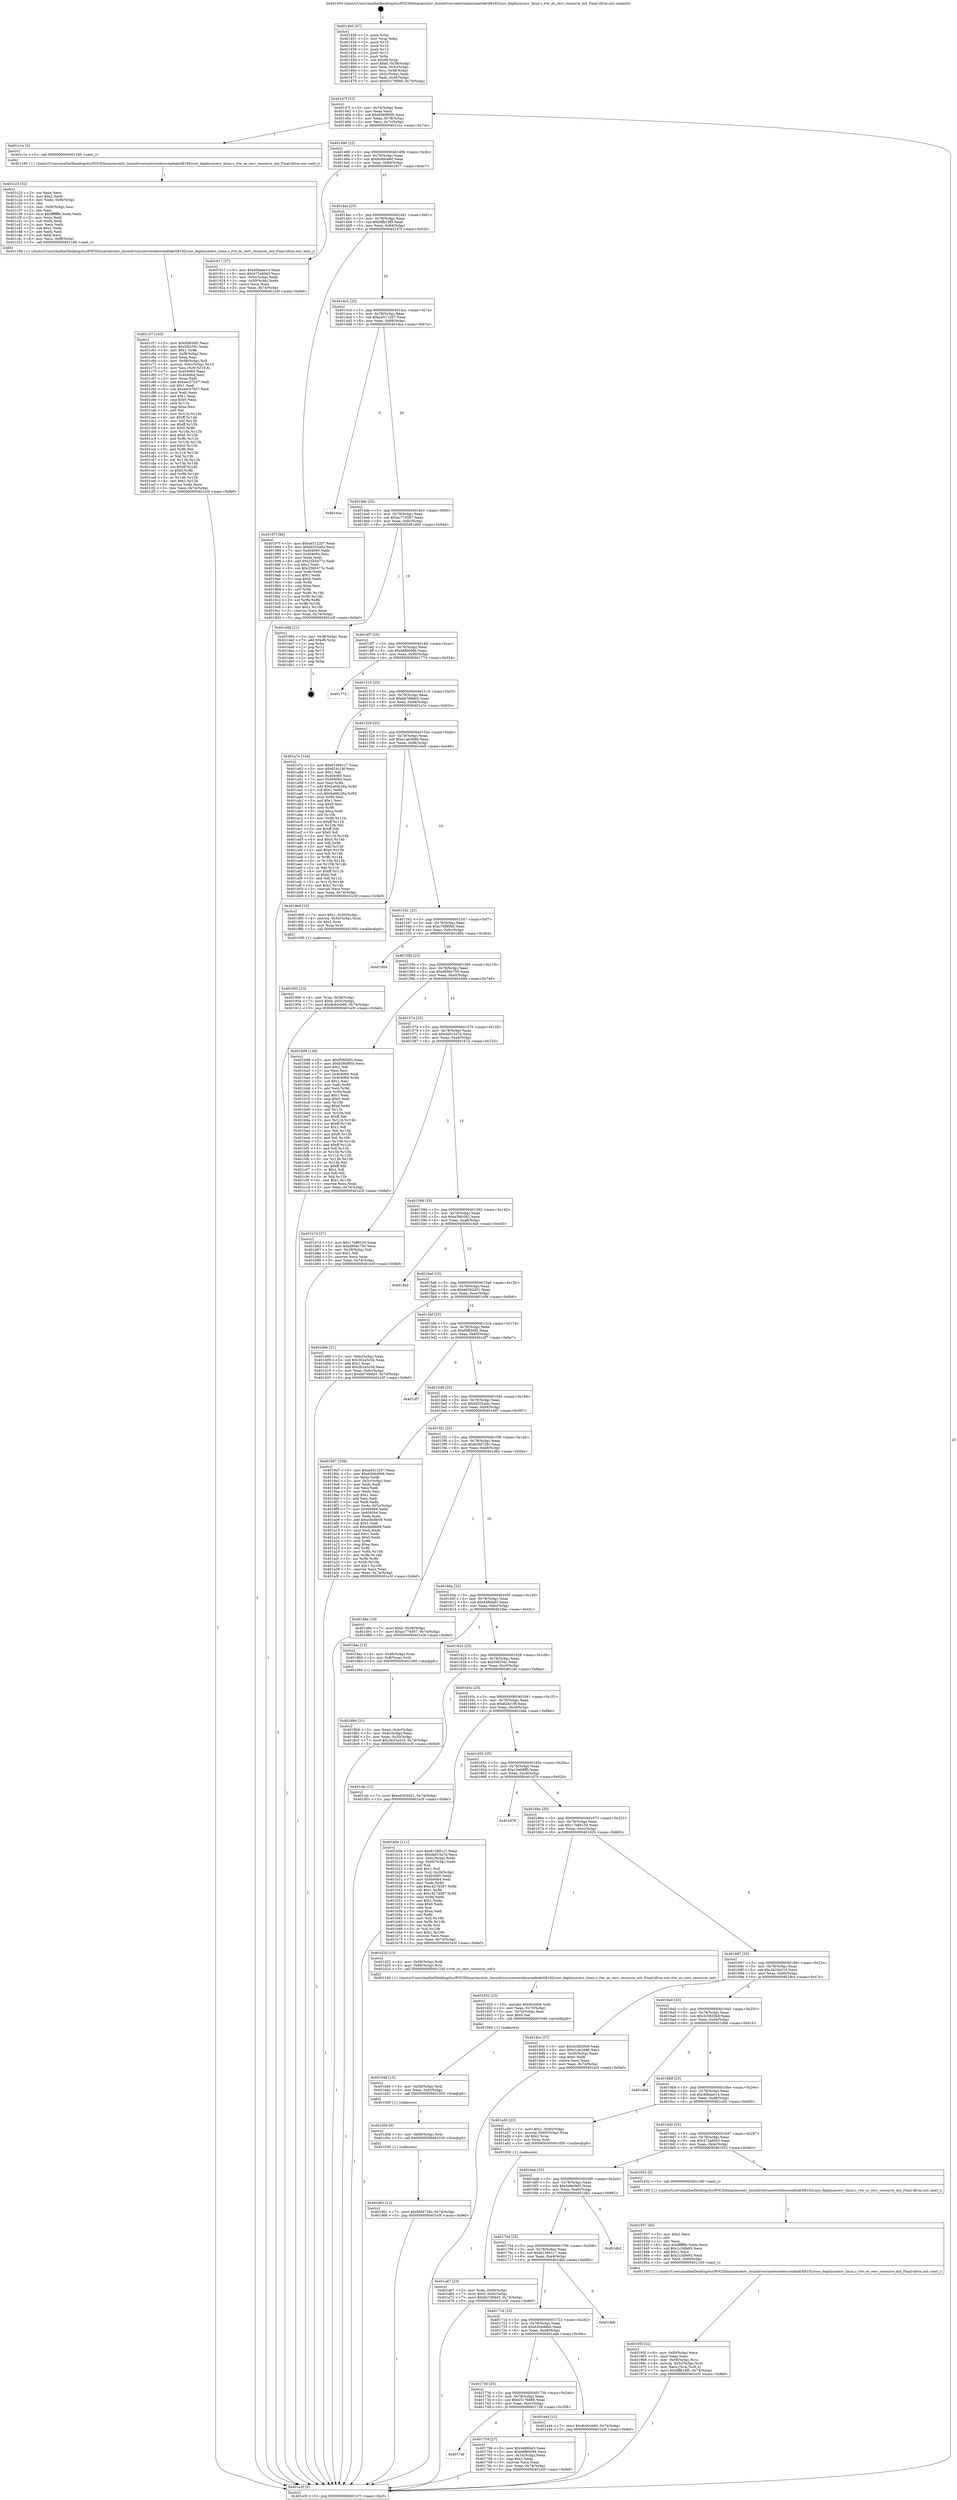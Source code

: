 digraph "0x401450" {
  label = "0x401450 (/mnt/c/Users/mathe/Desktop/tcc/POCII/binaries/extr_linuxdriversnetwirelessrealtekrtl8192cuos_deplinuxrecv_linux.c_rtw_os_recv_resource_init_Final-ollvm.out::main(0))"
  labelloc = "t"
  node[shape=record]

  Entry [label="",width=0.3,height=0.3,shape=circle,fillcolor=black,style=filled]
  "0x40147f" [label="{
     0x40147f [23]\l
     | [instrs]\l
     &nbsp;&nbsp;0x40147f \<+3\>: mov -0x74(%rbp),%eax\l
     &nbsp;&nbsp;0x401482 \<+2\>: mov %eax,%ecx\l
     &nbsp;&nbsp;0x401484 \<+6\>: sub $0x8380f850,%ecx\l
     &nbsp;&nbsp;0x40148a \<+3\>: mov %eax,-0x78(%rbp)\l
     &nbsp;&nbsp;0x40148d \<+3\>: mov %ecx,-0x7c(%rbp)\l
     &nbsp;&nbsp;0x401490 \<+6\>: je 0000000000401c1e \<main+0x7ce\>\l
  }"]
  "0x401c1e" [label="{
     0x401c1e [5]\l
     | [instrs]\l
     &nbsp;&nbsp;0x401c1e \<+5\>: call 0000000000401160 \<next_i\>\l
     | [calls]\l
     &nbsp;&nbsp;0x401160 \{1\} (/mnt/c/Users/mathe/Desktop/tcc/POCII/binaries/extr_linuxdriversnetwirelessrealtekrtl8192cuos_deplinuxrecv_linux.c_rtw_os_recv_resource_init_Final-ollvm.out::next_i)\l
  }"]
  "0x401496" [label="{
     0x401496 [22]\l
     | [instrs]\l
     &nbsp;&nbsp;0x401496 \<+5\>: jmp 000000000040149b \<main+0x4b\>\l
     &nbsp;&nbsp;0x40149b \<+3\>: mov -0x78(%rbp),%eax\l
     &nbsp;&nbsp;0x40149e \<+5\>: sub $0x8c60cb60,%eax\l
     &nbsp;&nbsp;0x4014a3 \<+3\>: mov %eax,-0x80(%rbp)\l
     &nbsp;&nbsp;0x4014a6 \<+6\>: je 0000000000401917 \<main+0x4c7\>\l
  }"]
  Exit [label="",width=0.3,height=0.3,shape=circle,fillcolor=black,style=filled,peripheries=2]
  "0x401917" [label="{
     0x401917 [27]\l
     | [instrs]\l
     &nbsp;&nbsp;0x401917 \<+5\>: mov $0x40baee14,%eax\l
     &nbsp;&nbsp;0x40191c \<+5\>: mov $0x472a6043,%ecx\l
     &nbsp;&nbsp;0x401921 \<+3\>: mov -0x5c(%rbp),%edx\l
     &nbsp;&nbsp;0x401924 \<+3\>: cmp -0x50(%rbp),%edx\l
     &nbsp;&nbsp;0x401927 \<+3\>: cmovl %ecx,%eax\l
     &nbsp;&nbsp;0x40192a \<+3\>: mov %eax,-0x74(%rbp)\l
     &nbsp;&nbsp;0x40192d \<+5\>: jmp 0000000000401e3f \<main+0x9ef\>\l
  }"]
  "0x4014ac" [label="{
     0x4014ac [25]\l
     | [instrs]\l
     &nbsp;&nbsp;0x4014ac \<+5\>: jmp 00000000004014b1 \<main+0x61\>\l
     &nbsp;&nbsp;0x4014b1 \<+3\>: mov -0x78(%rbp),%eax\l
     &nbsp;&nbsp;0x4014b4 \<+5\>: sub $0x9ffb19f5,%eax\l
     &nbsp;&nbsp;0x4014b9 \<+6\>: mov %eax,-0x84(%rbp)\l
     &nbsp;&nbsp;0x4014bf \<+6\>: je 000000000040197f \<main+0x52f\>\l
  }"]
  "0x401d61" [label="{
     0x401d61 [12]\l
     | [instrs]\l
     &nbsp;&nbsp;0x401d61 \<+7\>: movl $0xfd94728c,-0x74(%rbp)\l
     &nbsp;&nbsp;0x401d68 \<+5\>: jmp 0000000000401e3f \<main+0x9ef\>\l
  }"]
  "0x40197f" [label="{
     0x40197f [88]\l
     | [instrs]\l
     &nbsp;&nbsp;0x40197f \<+5\>: mov $0xa4512207,%eax\l
     &nbsp;&nbsp;0x401984 \<+5\>: mov $0xfd332ada,%ecx\l
     &nbsp;&nbsp;0x401989 \<+7\>: mov 0x404060,%edx\l
     &nbsp;&nbsp;0x401990 \<+7\>: mov 0x404064,%esi\l
     &nbsp;&nbsp;0x401997 \<+2\>: mov %edx,%edi\l
     &nbsp;&nbsp;0x401999 \<+6\>: add $0x25b5477e,%edi\l
     &nbsp;&nbsp;0x40199f \<+3\>: sub $0x1,%edi\l
     &nbsp;&nbsp;0x4019a2 \<+6\>: sub $0x25b5477e,%edi\l
     &nbsp;&nbsp;0x4019a8 \<+3\>: imul %edi,%edx\l
     &nbsp;&nbsp;0x4019ab \<+3\>: and $0x1,%edx\l
     &nbsp;&nbsp;0x4019ae \<+3\>: cmp $0x0,%edx\l
     &nbsp;&nbsp;0x4019b1 \<+4\>: sete %r8b\l
     &nbsp;&nbsp;0x4019b5 \<+3\>: cmp $0xa,%esi\l
     &nbsp;&nbsp;0x4019b8 \<+4\>: setl %r9b\l
     &nbsp;&nbsp;0x4019bc \<+3\>: mov %r8b,%r10b\l
     &nbsp;&nbsp;0x4019bf \<+3\>: and %r9b,%r10b\l
     &nbsp;&nbsp;0x4019c2 \<+3\>: xor %r9b,%r8b\l
     &nbsp;&nbsp;0x4019c5 \<+3\>: or %r8b,%r10b\l
     &nbsp;&nbsp;0x4019c8 \<+4\>: test $0x1,%r10b\l
     &nbsp;&nbsp;0x4019cc \<+3\>: cmovne %ecx,%eax\l
     &nbsp;&nbsp;0x4019cf \<+3\>: mov %eax,-0x74(%rbp)\l
     &nbsp;&nbsp;0x4019d2 \<+5\>: jmp 0000000000401e3f \<main+0x9ef\>\l
  }"]
  "0x4014c5" [label="{
     0x4014c5 [25]\l
     | [instrs]\l
     &nbsp;&nbsp;0x4014c5 \<+5\>: jmp 00000000004014ca \<main+0x7a\>\l
     &nbsp;&nbsp;0x4014ca \<+3\>: mov -0x78(%rbp),%eax\l
     &nbsp;&nbsp;0x4014cd \<+5\>: sub $0xa4512207,%eax\l
     &nbsp;&nbsp;0x4014d2 \<+6\>: mov %eax,-0x88(%rbp)\l
     &nbsp;&nbsp;0x4014d8 \<+6\>: je 0000000000401dca \<main+0x97a\>\l
  }"]
  "0x401d58" [label="{
     0x401d58 [9]\l
     | [instrs]\l
     &nbsp;&nbsp;0x401d58 \<+4\>: mov -0x68(%rbp),%rdi\l
     &nbsp;&nbsp;0x401d5c \<+5\>: call 0000000000401030 \<free@plt\>\l
     | [calls]\l
     &nbsp;&nbsp;0x401030 \{1\} (unknown)\l
  }"]
  "0x401dca" [label="{
     0x401dca\l
  }", style=dashed]
  "0x4014de" [label="{
     0x4014de [25]\l
     | [instrs]\l
     &nbsp;&nbsp;0x4014de \<+5\>: jmp 00000000004014e3 \<main+0x93\>\l
     &nbsp;&nbsp;0x4014e3 \<+3\>: mov -0x78(%rbp),%eax\l
     &nbsp;&nbsp;0x4014e6 \<+5\>: sub $0xac774567,%eax\l
     &nbsp;&nbsp;0x4014eb \<+6\>: mov %eax,-0x8c(%rbp)\l
     &nbsp;&nbsp;0x4014f1 \<+6\>: je 0000000000401d9d \<main+0x94d\>\l
  }"]
  "0x401d49" [label="{
     0x401d49 [15]\l
     | [instrs]\l
     &nbsp;&nbsp;0x401d49 \<+4\>: mov -0x58(%rbp),%rdi\l
     &nbsp;&nbsp;0x401d4d \<+6\>: mov %eax,-0xfc(%rbp)\l
     &nbsp;&nbsp;0x401d53 \<+5\>: call 0000000000401030 \<free@plt\>\l
     | [calls]\l
     &nbsp;&nbsp;0x401030 \{1\} (unknown)\l
  }"]
  "0x401d9d" [label="{
     0x401d9d [21]\l
     | [instrs]\l
     &nbsp;&nbsp;0x401d9d \<+3\>: mov -0x38(%rbp),%eax\l
     &nbsp;&nbsp;0x401da0 \<+7\>: add $0xd8,%rsp\l
     &nbsp;&nbsp;0x401da7 \<+1\>: pop %rbx\l
     &nbsp;&nbsp;0x401da8 \<+2\>: pop %r12\l
     &nbsp;&nbsp;0x401daa \<+2\>: pop %r13\l
     &nbsp;&nbsp;0x401dac \<+2\>: pop %r14\l
     &nbsp;&nbsp;0x401dae \<+2\>: pop %r15\l
     &nbsp;&nbsp;0x401db0 \<+1\>: pop %rbp\l
     &nbsp;&nbsp;0x401db1 \<+1\>: ret\l
  }"]
  "0x4014f7" [label="{
     0x4014f7 [25]\l
     | [instrs]\l
     &nbsp;&nbsp;0x4014f7 \<+5\>: jmp 00000000004014fc \<main+0xac\>\l
     &nbsp;&nbsp;0x4014fc \<+3\>: mov -0x78(%rbp),%eax\l
     &nbsp;&nbsp;0x4014ff \<+5\>: sub $0xb6f60094,%eax\l
     &nbsp;&nbsp;0x401504 \<+6\>: mov %eax,-0x90(%rbp)\l
     &nbsp;&nbsp;0x40150a \<+6\>: je 0000000000401774 \<main+0x324\>\l
  }"]
  "0x401d32" [label="{
     0x401d32 [23]\l
     | [instrs]\l
     &nbsp;&nbsp;0x401d32 \<+10\>: movabs $0x4020b6,%rdi\l
     &nbsp;&nbsp;0x401d3c \<+3\>: mov %eax,-0x70(%rbp)\l
     &nbsp;&nbsp;0x401d3f \<+3\>: mov -0x70(%rbp),%esi\l
     &nbsp;&nbsp;0x401d42 \<+2\>: mov $0x0,%al\l
     &nbsp;&nbsp;0x401d44 \<+5\>: call 0000000000401040 \<printf@plt\>\l
     | [calls]\l
     &nbsp;&nbsp;0x401040 \{1\} (unknown)\l
  }"]
  "0x401774" [label="{
     0x401774\l
  }", style=dashed]
  "0x401510" [label="{
     0x401510 [25]\l
     | [instrs]\l
     &nbsp;&nbsp;0x401510 \<+5\>: jmp 0000000000401515 \<main+0xc5\>\l
     &nbsp;&nbsp;0x401515 \<+3\>: mov -0x78(%rbp),%eax\l
     &nbsp;&nbsp;0x401518 \<+5\>: sub $0xbb7d9dd3,%eax\l
     &nbsp;&nbsp;0x40151d \<+6\>: mov %eax,-0x94(%rbp)\l
     &nbsp;&nbsp;0x401523 \<+6\>: je 0000000000401a7e \<main+0x62e\>\l
  }"]
  "0x401c57" [label="{
     0x401c57 [163]\l
     | [instrs]\l
     &nbsp;&nbsp;0x401c57 \<+5\>: mov $0xf5f650f3,%ecx\l
     &nbsp;&nbsp;0x401c5c \<+5\>: mov $0x5fd250c,%edx\l
     &nbsp;&nbsp;0x401c61 \<+3\>: mov $0x1,%r8b\l
     &nbsp;&nbsp;0x401c64 \<+6\>: mov -0xf8(%rbp),%esi\l
     &nbsp;&nbsp;0x401c6a \<+3\>: imul %eax,%esi\l
     &nbsp;&nbsp;0x401c6d \<+4\>: mov -0x68(%rbp),%r9\l
     &nbsp;&nbsp;0x401c71 \<+4\>: movslq -0x6c(%rbp),%r10\l
     &nbsp;&nbsp;0x401c75 \<+4\>: mov %esi,(%r9,%r10,4)\l
     &nbsp;&nbsp;0x401c79 \<+7\>: mov 0x404060,%eax\l
     &nbsp;&nbsp;0x401c80 \<+7\>: mov 0x404064,%esi\l
     &nbsp;&nbsp;0x401c87 \<+2\>: mov %eax,%edi\l
     &nbsp;&nbsp;0x401c89 \<+6\>: add $0xeec57b57,%edi\l
     &nbsp;&nbsp;0x401c8f \<+3\>: sub $0x1,%edi\l
     &nbsp;&nbsp;0x401c92 \<+6\>: sub $0xeec57b57,%edi\l
     &nbsp;&nbsp;0x401c98 \<+3\>: imul %edi,%eax\l
     &nbsp;&nbsp;0x401c9b \<+3\>: and $0x1,%eax\l
     &nbsp;&nbsp;0x401c9e \<+3\>: cmp $0x0,%eax\l
     &nbsp;&nbsp;0x401ca1 \<+4\>: sete %r11b\l
     &nbsp;&nbsp;0x401ca5 \<+3\>: cmp $0xa,%esi\l
     &nbsp;&nbsp;0x401ca8 \<+3\>: setl %bl\l
     &nbsp;&nbsp;0x401cab \<+3\>: mov %r11b,%r14b\l
     &nbsp;&nbsp;0x401cae \<+4\>: xor $0xff,%r14b\l
     &nbsp;&nbsp;0x401cb2 \<+3\>: mov %bl,%r15b\l
     &nbsp;&nbsp;0x401cb5 \<+4\>: xor $0xff,%r15b\l
     &nbsp;&nbsp;0x401cb9 \<+4\>: xor $0x0,%r8b\l
     &nbsp;&nbsp;0x401cbd \<+3\>: mov %r14b,%r12b\l
     &nbsp;&nbsp;0x401cc0 \<+4\>: and $0x0,%r12b\l
     &nbsp;&nbsp;0x401cc4 \<+3\>: and %r8b,%r11b\l
     &nbsp;&nbsp;0x401cc7 \<+3\>: mov %r15b,%r13b\l
     &nbsp;&nbsp;0x401cca \<+4\>: and $0x0,%r13b\l
     &nbsp;&nbsp;0x401cce \<+3\>: and %r8b,%bl\l
     &nbsp;&nbsp;0x401cd1 \<+3\>: or %r11b,%r12b\l
     &nbsp;&nbsp;0x401cd4 \<+3\>: or %bl,%r13b\l
     &nbsp;&nbsp;0x401cd7 \<+3\>: xor %r13b,%r12b\l
     &nbsp;&nbsp;0x401cda \<+3\>: or %r15b,%r14b\l
     &nbsp;&nbsp;0x401cdd \<+4\>: xor $0xff,%r14b\l
     &nbsp;&nbsp;0x401ce1 \<+4\>: or $0x0,%r8b\l
     &nbsp;&nbsp;0x401ce5 \<+3\>: and %r8b,%r14b\l
     &nbsp;&nbsp;0x401ce8 \<+3\>: or %r14b,%r12b\l
     &nbsp;&nbsp;0x401ceb \<+4\>: test $0x1,%r12b\l
     &nbsp;&nbsp;0x401cef \<+3\>: cmovne %edx,%ecx\l
     &nbsp;&nbsp;0x401cf2 \<+3\>: mov %ecx,-0x74(%rbp)\l
     &nbsp;&nbsp;0x401cf5 \<+5\>: jmp 0000000000401e3f \<main+0x9ef\>\l
  }"]
  "0x401a7e" [label="{
     0x401a7e [144]\l
     | [instrs]\l
     &nbsp;&nbsp;0x401a7e \<+5\>: mov $0x613881c7,%eax\l
     &nbsp;&nbsp;0x401a83 \<+5\>: mov $0x824c19f,%ecx\l
     &nbsp;&nbsp;0x401a88 \<+2\>: mov $0x1,%dl\l
     &nbsp;&nbsp;0x401a8a \<+7\>: mov 0x404060,%esi\l
     &nbsp;&nbsp;0x401a91 \<+7\>: mov 0x404064,%edi\l
     &nbsp;&nbsp;0x401a98 \<+3\>: mov %esi,%r8d\l
     &nbsp;&nbsp;0x401a9b \<+7\>: add $0x5a68c26a,%r8d\l
     &nbsp;&nbsp;0x401aa2 \<+4\>: sub $0x1,%r8d\l
     &nbsp;&nbsp;0x401aa6 \<+7\>: sub $0x5a68c26a,%r8d\l
     &nbsp;&nbsp;0x401aad \<+4\>: imul %r8d,%esi\l
     &nbsp;&nbsp;0x401ab1 \<+3\>: and $0x1,%esi\l
     &nbsp;&nbsp;0x401ab4 \<+3\>: cmp $0x0,%esi\l
     &nbsp;&nbsp;0x401ab7 \<+4\>: sete %r9b\l
     &nbsp;&nbsp;0x401abb \<+3\>: cmp $0xa,%edi\l
     &nbsp;&nbsp;0x401abe \<+4\>: setl %r10b\l
     &nbsp;&nbsp;0x401ac2 \<+3\>: mov %r9b,%r11b\l
     &nbsp;&nbsp;0x401ac5 \<+4\>: xor $0xff,%r11b\l
     &nbsp;&nbsp;0x401ac9 \<+3\>: mov %r10b,%bl\l
     &nbsp;&nbsp;0x401acc \<+3\>: xor $0xff,%bl\l
     &nbsp;&nbsp;0x401acf \<+3\>: xor $0x0,%dl\l
     &nbsp;&nbsp;0x401ad2 \<+3\>: mov %r11b,%r14b\l
     &nbsp;&nbsp;0x401ad5 \<+4\>: and $0x0,%r14b\l
     &nbsp;&nbsp;0x401ad9 \<+3\>: and %dl,%r9b\l
     &nbsp;&nbsp;0x401adc \<+3\>: mov %bl,%r15b\l
     &nbsp;&nbsp;0x401adf \<+4\>: and $0x0,%r15b\l
     &nbsp;&nbsp;0x401ae3 \<+3\>: and %dl,%r10b\l
     &nbsp;&nbsp;0x401ae6 \<+3\>: or %r9b,%r14b\l
     &nbsp;&nbsp;0x401ae9 \<+3\>: or %r10b,%r15b\l
     &nbsp;&nbsp;0x401aec \<+3\>: xor %r15b,%r14b\l
     &nbsp;&nbsp;0x401aef \<+3\>: or %bl,%r11b\l
     &nbsp;&nbsp;0x401af2 \<+4\>: xor $0xff,%r11b\l
     &nbsp;&nbsp;0x401af6 \<+3\>: or $0x0,%dl\l
     &nbsp;&nbsp;0x401af9 \<+3\>: and %dl,%r11b\l
     &nbsp;&nbsp;0x401afc \<+3\>: or %r11b,%r14b\l
     &nbsp;&nbsp;0x401aff \<+4\>: test $0x1,%r14b\l
     &nbsp;&nbsp;0x401b03 \<+3\>: cmovne %ecx,%eax\l
     &nbsp;&nbsp;0x401b06 \<+3\>: mov %eax,-0x74(%rbp)\l
     &nbsp;&nbsp;0x401b09 \<+5\>: jmp 0000000000401e3f \<main+0x9ef\>\l
  }"]
  "0x401529" [label="{
     0x401529 [25]\l
     | [instrs]\l
     &nbsp;&nbsp;0x401529 \<+5\>: jmp 000000000040152e \<main+0xde\>\l
     &nbsp;&nbsp;0x40152e \<+3\>: mov -0x78(%rbp),%eax\l
     &nbsp;&nbsp;0x401531 \<+5\>: sub $0xc1ab2686,%eax\l
     &nbsp;&nbsp;0x401536 \<+6\>: mov %eax,-0x98(%rbp)\l
     &nbsp;&nbsp;0x40153c \<+6\>: je 00000000004018e9 \<main+0x499\>\l
  }"]
  "0x401c23" [label="{
     0x401c23 [52]\l
     | [instrs]\l
     &nbsp;&nbsp;0x401c23 \<+2\>: xor %ecx,%ecx\l
     &nbsp;&nbsp;0x401c25 \<+5\>: mov $0x2,%edx\l
     &nbsp;&nbsp;0x401c2a \<+6\>: mov %edx,-0xf4(%rbp)\l
     &nbsp;&nbsp;0x401c30 \<+1\>: cltd\l
     &nbsp;&nbsp;0x401c31 \<+6\>: mov -0xf4(%rbp),%esi\l
     &nbsp;&nbsp;0x401c37 \<+2\>: idiv %esi\l
     &nbsp;&nbsp;0x401c39 \<+6\>: imul $0xfffffffe,%edx,%edx\l
     &nbsp;&nbsp;0x401c3f \<+2\>: mov %ecx,%edi\l
     &nbsp;&nbsp;0x401c41 \<+2\>: sub %edx,%edi\l
     &nbsp;&nbsp;0x401c43 \<+2\>: mov %ecx,%edx\l
     &nbsp;&nbsp;0x401c45 \<+3\>: sub $0x1,%edx\l
     &nbsp;&nbsp;0x401c48 \<+2\>: add %edx,%edi\l
     &nbsp;&nbsp;0x401c4a \<+2\>: sub %edi,%ecx\l
     &nbsp;&nbsp;0x401c4c \<+6\>: mov %ecx,-0xf8(%rbp)\l
     &nbsp;&nbsp;0x401c52 \<+5\>: call 0000000000401160 \<next_i\>\l
     | [calls]\l
     &nbsp;&nbsp;0x401160 \{1\} (/mnt/c/Users/mathe/Desktop/tcc/POCII/binaries/extr_linuxdriversnetwirelessrealtekrtl8192cuos_deplinuxrecv_linux.c_rtw_os_recv_resource_init_Final-ollvm.out::next_i)\l
  }"]
  "0x4018e9" [label="{
     0x4018e9 [23]\l
     | [instrs]\l
     &nbsp;&nbsp;0x4018e9 \<+7\>: movl $0x1,-0x50(%rbp)\l
     &nbsp;&nbsp;0x4018f0 \<+4\>: movslq -0x50(%rbp),%rax\l
     &nbsp;&nbsp;0x4018f4 \<+4\>: shl $0x2,%rax\l
     &nbsp;&nbsp;0x4018f8 \<+3\>: mov %rax,%rdi\l
     &nbsp;&nbsp;0x4018fb \<+5\>: call 0000000000401050 \<malloc@plt\>\l
     | [calls]\l
     &nbsp;&nbsp;0x401050 \{1\} (unknown)\l
  }"]
  "0x401542" [label="{
     0x401542 [25]\l
     | [instrs]\l
     &nbsp;&nbsp;0x401542 \<+5\>: jmp 0000000000401547 \<main+0xf7\>\l
     &nbsp;&nbsp;0x401547 \<+3\>: mov -0x78(%rbp),%eax\l
     &nbsp;&nbsp;0x40154a \<+5\>: sub $0xc7d9f0b8,%eax\l
     &nbsp;&nbsp;0x40154f \<+6\>: mov %eax,-0x9c(%rbp)\l
     &nbsp;&nbsp;0x401555 \<+6\>: je 0000000000401804 \<main+0x3b4\>\l
  }"]
  "0x401a67" [label="{
     0x401a67 [23]\l
     | [instrs]\l
     &nbsp;&nbsp;0x401a67 \<+4\>: mov %rax,-0x68(%rbp)\l
     &nbsp;&nbsp;0x401a6b \<+7\>: movl $0x0,-0x6c(%rbp)\l
     &nbsp;&nbsp;0x401a72 \<+7\>: movl $0xbb7d9dd3,-0x74(%rbp)\l
     &nbsp;&nbsp;0x401a79 \<+5\>: jmp 0000000000401e3f \<main+0x9ef\>\l
  }"]
  "0x401804" [label="{
     0x401804\l
  }", style=dashed]
  "0x40155b" [label="{
     0x40155b [25]\l
     | [instrs]\l
     &nbsp;&nbsp;0x40155b \<+5\>: jmp 0000000000401560 \<main+0x110\>\l
     &nbsp;&nbsp;0x401560 \<+3\>: mov -0x78(%rbp),%eax\l
     &nbsp;&nbsp;0x401563 \<+5\>: sub $0xd956c750,%eax\l
     &nbsp;&nbsp;0x401568 \<+6\>: mov %eax,-0xa0(%rbp)\l
     &nbsp;&nbsp;0x40156e \<+6\>: je 0000000000401b98 \<main+0x748\>\l
  }"]
  "0x40195f" [label="{
     0x40195f [32]\l
     | [instrs]\l
     &nbsp;&nbsp;0x40195f \<+6\>: mov -0xf0(%rbp),%ecx\l
     &nbsp;&nbsp;0x401965 \<+3\>: imul %eax,%ecx\l
     &nbsp;&nbsp;0x401968 \<+4\>: mov -0x58(%rbp),%rsi\l
     &nbsp;&nbsp;0x40196c \<+4\>: movslq -0x5c(%rbp),%rdi\l
     &nbsp;&nbsp;0x401970 \<+3\>: mov %ecx,(%rsi,%rdi,4)\l
     &nbsp;&nbsp;0x401973 \<+7\>: movl $0x9ffb19f5,-0x74(%rbp)\l
     &nbsp;&nbsp;0x40197a \<+5\>: jmp 0000000000401e3f \<main+0x9ef\>\l
  }"]
  "0x401b98" [label="{
     0x401b98 [134]\l
     | [instrs]\l
     &nbsp;&nbsp;0x401b98 \<+5\>: mov $0xf5f650f3,%eax\l
     &nbsp;&nbsp;0x401b9d \<+5\>: mov $0x8380f850,%ecx\l
     &nbsp;&nbsp;0x401ba2 \<+2\>: mov $0x1,%dl\l
     &nbsp;&nbsp;0x401ba4 \<+2\>: xor %esi,%esi\l
     &nbsp;&nbsp;0x401ba6 \<+7\>: mov 0x404060,%edi\l
     &nbsp;&nbsp;0x401bad \<+8\>: mov 0x404064,%r8d\l
     &nbsp;&nbsp;0x401bb5 \<+3\>: sub $0x1,%esi\l
     &nbsp;&nbsp;0x401bb8 \<+3\>: mov %edi,%r9d\l
     &nbsp;&nbsp;0x401bbb \<+3\>: add %esi,%r9d\l
     &nbsp;&nbsp;0x401bbe \<+4\>: imul %r9d,%edi\l
     &nbsp;&nbsp;0x401bc2 \<+3\>: and $0x1,%edi\l
     &nbsp;&nbsp;0x401bc5 \<+3\>: cmp $0x0,%edi\l
     &nbsp;&nbsp;0x401bc8 \<+4\>: sete %r10b\l
     &nbsp;&nbsp;0x401bcc \<+4\>: cmp $0xa,%r8d\l
     &nbsp;&nbsp;0x401bd0 \<+4\>: setl %r11b\l
     &nbsp;&nbsp;0x401bd4 \<+3\>: mov %r10b,%bl\l
     &nbsp;&nbsp;0x401bd7 \<+3\>: xor $0xff,%bl\l
     &nbsp;&nbsp;0x401bda \<+3\>: mov %r11b,%r14b\l
     &nbsp;&nbsp;0x401bdd \<+4\>: xor $0xff,%r14b\l
     &nbsp;&nbsp;0x401be1 \<+3\>: xor $0x1,%dl\l
     &nbsp;&nbsp;0x401be4 \<+3\>: mov %bl,%r15b\l
     &nbsp;&nbsp;0x401be7 \<+4\>: and $0xff,%r15b\l
     &nbsp;&nbsp;0x401beb \<+3\>: and %dl,%r10b\l
     &nbsp;&nbsp;0x401bee \<+3\>: mov %r14b,%r12b\l
     &nbsp;&nbsp;0x401bf1 \<+4\>: and $0xff,%r12b\l
     &nbsp;&nbsp;0x401bf5 \<+3\>: and %dl,%r11b\l
     &nbsp;&nbsp;0x401bf8 \<+3\>: or %r10b,%r15b\l
     &nbsp;&nbsp;0x401bfb \<+3\>: or %r11b,%r12b\l
     &nbsp;&nbsp;0x401bfe \<+3\>: xor %r12b,%r15b\l
     &nbsp;&nbsp;0x401c01 \<+3\>: or %r14b,%bl\l
     &nbsp;&nbsp;0x401c04 \<+3\>: xor $0xff,%bl\l
     &nbsp;&nbsp;0x401c07 \<+3\>: or $0x1,%dl\l
     &nbsp;&nbsp;0x401c0a \<+2\>: and %dl,%bl\l
     &nbsp;&nbsp;0x401c0c \<+3\>: or %bl,%r15b\l
     &nbsp;&nbsp;0x401c0f \<+4\>: test $0x1,%r15b\l
     &nbsp;&nbsp;0x401c13 \<+3\>: cmovne %ecx,%eax\l
     &nbsp;&nbsp;0x401c16 \<+3\>: mov %eax,-0x74(%rbp)\l
     &nbsp;&nbsp;0x401c19 \<+5\>: jmp 0000000000401e3f \<main+0x9ef\>\l
  }"]
  "0x401574" [label="{
     0x401574 [25]\l
     | [instrs]\l
     &nbsp;&nbsp;0x401574 \<+5\>: jmp 0000000000401579 \<main+0x129\>\l
     &nbsp;&nbsp;0x401579 \<+3\>: mov -0x78(%rbp),%eax\l
     &nbsp;&nbsp;0x40157c \<+5\>: sub $0xda915a7d,%eax\l
     &nbsp;&nbsp;0x401581 \<+6\>: mov %eax,-0xa4(%rbp)\l
     &nbsp;&nbsp;0x401587 \<+6\>: je 0000000000401b7d \<main+0x72d\>\l
  }"]
  "0x401937" [label="{
     0x401937 [40]\l
     | [instrs]\l
     &nbsp;&nbsp;0x401937 \<+5\>: mov $0x2,%ecx\l
     &nbsp;&nbsp;0x40193c \<+1\>: cltd\l
     &nbsp;&nbsp;0x40193d \<+2\>: idiv %ecx\l
     &nbsp;&nbsp;0x40193f \<+6\>: imul $0xfffffffe,%edx,%ecx\l
     &nbsp;&nbsp;0x401945 \<+6\>: sub $0x1c3dfe93,%ecx\l
     &nbsp;&nbsp;0x40194b \<+3\>: add $0x1,%ecx\l
     &nbsp;&nbsp;0x40194e \<+6\>: add $0x1c3dfe93,%ecx\l
     &nbsp;&nbsp;0x401954 \<+6\>: mov %ecx,-0xf0(%rbp)\l
     &nbsp;&nbsp;0x40195a \<+5\>: call 0000000000401160 \<next_i\>\l
     | [calls]\l
     &nbsp;&nbsp;0x401160 \{1\} (/mnt/c/Users/mathe/Desktop/tcc/POCII/binaries/extr_linuxdriversnetwirelessrealtekrtl8192cuos_deplinuxrecv_linux.c_rtw_os_recv_resource_init_Final-ollvm.out::next_i)\l
  }"]
  "0x401b7d" [label="{
     0x401b7d [27]\l
     | [instrs]\l
     &nbsp;&nbsp;0x401b7d \<+5\>: mov $0x17b89150,%eax\l
     &nbsp;&nbsp;0x401b82 \<+5\>: mov $0xd956c750,%ecx\l
     &nbsp;&nbsp;0x401b87 \<+3\>: mov -0x29(%rbp),%dl\l
     &nbsp;&nbsp;0x401b8a \<+3\>: test $0x1,%dl\l
     &nbsp;&nbsp;0x401b8d \<+3\>: cmovne %ecx,%eax\l
     &nbsp;&nbsp;0x401b90 \<+3\>: mov %eax,-0x74(%rbp)\l
     &nbsp;&nbsp;0x401b93 \<+5\>: jmp 0000000000401e3f \<main+0x9ef\>\l
  }"]
  "0x40158d" [label="{
     0x40158d [25]\l
     | [instrs]\l
     &nbsp;&nbsp;0x40158d \<+5\>: jmp 0000000000401592 \<main+0x142\>\l
     &nbsp;&nbsp;0x401592 \<+3\>: mov -0x78(%rbp),%eax\l
     &nbsp;&nbsp;0x401595 \<+5\>: sub $0xe3bfc0b2,%eax\l
     &nbsp;&nbsp;0x40159a \<+6\>: mov %eax,-0xa8(%rbp)\l
     &nbsp;&nbsp;0x4015a0 \<+6\>: je 00000000004018a0 \<main+0x450\>\l
  }"]
  "0x401900" [label="{
     0x401900 [23]\l
     | [instrs]\l
     &nbsp;&nbsp;0x401900 \<+4\>: mov %rax,-0x58(%rbp)\l
     &nbsp;&nbsp;0x401904 \<+7\>: movl $0x0,-0x5c(%rbp)\l
     &nbsp;&nbsp;0x40190b \<+7\>: movl $0x8c60cb60,-0x74(%rbp)\l
     &nbsp;&nbsp;0x401912 \<+5\>: jmp 0000000000401e3f \<main+0x9ef\>\l
  }"]
  "0x4018a0" [label="{
     0x4018a0\l
  }", style=dashed]
  "0x4015a6" [label="{
     0x4015a6 [25]\l
     | [instrs]\l
     &nbsp;&nbsp;0x4015a6 \<+5\>: jmp 00000000004015ab \<main+0x15b\>\l
     &nbsp;&nbsp;0x4015ab \<+3\>: mov -0x78(%rbp),%eax\l
     &nbsp;&nbsp;0x4015ae \<+5\>: sub $0xe6302d31,%eax\l
     &nbsp;&nbsp;0x4015b3 \<+6\>: mov %eax,-0xac(%rbp)\l
     &nbsp;&nbsp;0x4015b9 \<+6\>: je 0000000000401d06 \<main+0x8b6\>\l
  }"]
  "0x4018b9" [label="{
     0x4018b9 [21]\l
     | [instrs]\l
     &nbsp;&nbsp;0x4018b9 \<+3\>: mov %eax,-0x4c(%rbp)\l
     &nbsp;&nbsp;0x4018bc \<+3\>: mov -0x4c(%rbp),%eax\l
     &nbsp;&nbsp;0x4018bf \<+3\>: mov %eax,-0x30(%rbp)\l
     &nbsp;&nbsp;0x4018c2 \<+7\>: movl $0x3b25a210,-0x74(%rbp)\l
     &nbsp;&nbsp;0x4018c9 \<+5\>: jmp 0000000000401e3f \<main+0x9ef\>\l
  }"]
  "0x401d06" [label="{
     0x401d06 [31]\l
     | [instrs]\l
     &nbsp;&nbsp;0x401d06 \<+3\>: mov -0x6c(%rbp),%eax\l
     &nbsp;&nbsp;0x401d09 \<+5\>: sub $0x3b2a5c5d,%eax\l
     &nbsp;&nbsp;0x401d0e \<+3\>: add $0x1,%eax\l
     &nbsp;&nbsp;0x401d11 \<+5\>: add $0x3b2a5c5d,%eax\l
     &nbsp;&nbsp;0x401d16 \<+3\>: mov %eax,-0x6c(%rbp)\l
     &nbsp;&nbsp;0x401d19 \<+7\>: movl $0xbb7d9dd3,-0x74(%rbp)\l
     &nbsp;&nbsp;0x401d20 \<+5\>: jmp 0000000000401e3f \<main+0x9ef\>\l
  }"]
  "0x4015bf" [label="{
     0x4015bf [25]\l
     | [instrs]\l
     &nbsp;&nbsp;0x4015bf \<+5\>: jmp 00000000004015c4 \<main+0x174\>\l
     &nbsp;&nbsp;0x4015c4 \<+3\>: mov -0x78(%rbp),%eax\l
     &nbsp;&nbsp;0x4015c7 \<+5\>: sub $0xf5f650f3,%eax\l
     &nbsp;&nbsp;0x4015cc \<+6\>: mov %eax,-0xb0(%rbp)\l
     &nbsp;&nbsp;0x4015d2 \<+6\>: je 0000000000401df7 \<main+0x9a7\>\l
  }"]
  "0x401450" [label="{
     0x401450 [47]\l
     | [instrs]\l
     &nbsp;&nbsp;0x401450 \<+1\>: push %rbp\l
     &nbsp;&nbsp;0x401451 \<+3\>: mov %rsp,%rbp\l
     &nbsp;&nbsp;0x401454 \<+2\>: push %r15\l
     &nbsp;&nbsp;0x401456 \<+2\>: push %r14\l
     &nbsp;&nbsp;0x401458 \<+2\>: push %r13\l
     &nbsp;&nbsp;0x40145a \<+2\>: push %r12\l
     &nbsp;&nbsp;0x40145c \<+1\>: push %rbx\l
     &nbsp;&nbsp;0x40145d \<+7\>: sub $0xd8,%rsp\l
     &nbsp;&nbsp;0x401464 \<+7\>: movl $0x0,-0x38(%rbp)\l
     &nbsp;&nbsp;0x40146b \<+3\>: mov %edi,-0x3c(%rbp)\l
     &nbsp;&nbsp;0x40146e \<+4\>: mov %rsi,-0x48(%rbp)\l
     &nbsp;&nbsp;0x401472 \<+3\>: mov -0x3c(%rbp),%edi\l
     &nbsp;&nbsp;0x401475 \<+3\>: mov %edi,-0x34(%rbp)\l
     &nbsp;&nbsp;0x401478 \<+7\>: movl $0x65176698,-0x74(%rbp)\l
  }"]
  "0x401df7" [label="{
     0x401df7\l
  }", style=dashed]
  "0x4015d8" [label="{
     0x4015d8 [25]\l
     | [instrs]\l
     &nbsp;&nbsp;0x4015d8 \<+5\>: jmp 00000000004015dd \<main+0x18d\>\l
     &nbsp;&nbsp;0x4015dd \<+3\>: mov -0x78(%rbp),%eax\l
     &nbsp;&nbsp;0x4015e0 \<+5\>: sub $0xfd332ada,%eax\l
     &nbsp;&nbsp;0x4015e5 \<+6\>: mov %eax,-0xb4(%rbp)\l
     &nbsp;&nbsp;0x4015eb \<+6\>: je 00000000004019d7 \<main+0x587\>\l
  }"]
  "0x401e3f" [label="{
     0x401e3f [5]\l
     | [instrs]\l
     &nbsp;&nbsp;0x401e3f \<+5\>: jmp 000000000040147f \<main+0x2f\>\l
  }"]
  "0x4019d7" [label="{
     0x4019d7 [109]\l
     | [instrs]\l
     &nbsp;&nbsp;0x4019d7 \<+5\>: mov $0xa4512207,%eax\l
     &nbsp;&nbsp;0x4019dc \<+5\>: mov $0x630446b6,%ecx\l
     &nbsp;&nbsp;0x4019e1 \<+2\>: xor %edx,%edx\l
     &nbsp;&nbsp;0x4019e3 \<+3\>: mov -0x5c(%rbp),%esi\l
     &nbsp;&nbsp;0x4019e6 \<+2\>: mov %edx,%edi\l
     &nbsp;&nbsp;0x4019e8 \<+2\>: sub %esi,%edi\l
     &nbsp;&nbsp;0x4019ea \<+2\>: mov %edx,%esi\l
     &nbsp;&nbsp;0x4019ec \<+3\>: sub $0x1,%esi\l
     &nbsp;&nbsp;0x4019ef \<+2\>: add %esi,%edi\l
     &nbsp;&nbsp;0x4019f1 \<+2\>: sub %edi,%edx\l
     &nbsp;&nbsp;0x4019f3 \<+3\>: mov %edx,-0x5c(%rbp)\l
     &nbsp;&nbsp;0x4019f6 \<+7\>: mov 0x404060,%edx\l
     &nbsp;&nbsp;0x4019fd \<+7\>: mov 0x404064,%esi\l
     &nbsp;&nbsp;0x401a04 \<+2\>: mov %edx,%edi\l
     &nbsp;&nbsp;0x401a06 \<+6\>: add $0xcdddfe09,%edi\l
     &nbsp;&nbsp;0x401a0c \<+3\>: sub $0x1,%edi\l
     &nbsp;&nbsp;0x401a0f \<+6\>: sub $0xcdddfe09,%edi\l
     &nbsp;&nbsp;0x401a15 \<+3\>: imul %edi,%edx\l
     &nbsp;&nbsp;0x401a18 \<+3\>: and $0x1,%edx\l
     &nbsp;&nbsp;0x401a1b \<+3\>: cmp $0x0,%edx\l
     &nbsp;&nbsp;0x401a1e \<+4\>: sete %r8b\l
     &nbsp;&nbsp;0x401a22 \<+3\>: cmp $0xa,%esi\l
     &nbsp;&nbsp;0x401a25 \<+4\>: setl %r9b\l
     &nbsp;&nbsp;0x401a29 \<+3\>: mov %r8b,%r10b\l
     &nbsp;&nbsp;0x401a2c \<+3\>: and %r9b,%r10b\l
     &nbsp;&nbsp;0x401a2f \<+3\>: xor %r9b,%r8b\l
     &nbsp;&nbsp;0x401a32 \<+3\>: or %r8b,%r10b\l
     &nbsp;&nbsp;0x401a35 \<+4\>: test $0x1,%r10b\l
     &nbsp;&nbsp;0x401a39 \<+3\>: cmovne %ecx,%eax\l
     &nbsp;&nbsp;0x401a3c \<+3\>: mov %eax,-0x74(%rbp)\l
     &nbsp;&nbsp;0x401a3f \<+5\>: jmp 0000000000401e3f \<main+0x9ef\>\l
  }"]
  "0x4015f1" [label="{
     0x4015f1 [25]\l
     | [instrs]\l
     &nbsp;&nbsp;0x4015f1 \<+5\>: jmp 00000000004015f6 \<main+0x1a6\>\l
     &nbsp;&nbsp;0x4015f6 \<+3\>: mov -0x78(%rbp),%eax\l
     &nbsp;&nbsp;0x4015f9 \<+5\>: sub $0xfd94728c,%eax\l
     &nbsp;&nbsp;0x4015fe \<+6\>: mov %eax,-0xb8(%rbp)\l
     &nbsp;&nbsp;0x401604 \<+6\>: je 0000000000401d8a \<main+0x93a\>\l
  }"]
  "0x40174f" [label="{
     0x40174f\l
  }", style=dashed]
  "0x401d8a" [label="{
     0x401d8a [19]\l
     | [instrs]\l
     &nbsp;&nbsp;0x401d8a \<+7\>: movl $0x0,-0x38(%rbp)\l
     &nbsp;&nbsp;0x401d91 \<+7\>: movl $0xac774567,-0x74(%rbp)\l
     &nbsp;&nbsp;0x401d98 \<+5\>: jmp 0000000000401e3f \<main+0x9ef\>\l
  }"]
  "0x40160a" [label="{
     0x40160a [25]\l
     | [instrs]\l
     &nbsp;&nbsp;0x40160a \<+5\>: jmp 000000000040160f \<main+0x1bf\>\l
     &nbsp;&nbsp;0x40160f \<+3\>: mov -0x78(%rbp),%eax\l
     &nbsp;&nbsp;0x401612 \<+5\>: sub $0x4486bd3,%eax\l
     &nbsp;&nbsp;0x401617 \<+6\>: mov %eax,-0xbc(%rbp)\l
     &nbsp;&nbsp;0x40161d \<+6\>: je 00000000004018ac \<main+0x45c\>\l
  }"]
  "0x401759" [label="{
     0x401759 [27]\l
     | [instrs]\l
     &nbsp;&nbsp;0x401759 \<+5\>: mov $0x4486bd3,%eax\l
     &nbsp;&nbsp;0x40175e \<+5\>: mov $0xb6f60094,%ecx\l
     &nbsp;&nbsp;0x401763 \<+3\>: mov -0x34(%rbp),%edx\l
     &nbsp;&nbsp;0x401766 \<+3\>: cmp $0x2,%edx\l
     &nbsp;&nbsp;0x401769 \<+3\>: cmovne %ecx,%eax\l
     &nbsp;&nbsp;0x40176c \<+3\>: mov %eax,-0x74(%rbp)\l
     &nbsp;&nbsp;0x40176f \<+5\>: jmp 0000000000401e3f \<main+0x9ef\>\l
  }"]
  "0x4018ac" [label="{
     0x4018ac [13]\l
     | [instrs]\l
     &nbsp;&nbsp;0x4018ac \<+4\>: mov -0x48(%rbp),%rax\l
     &nbsp;&nbsp;0x4018b0 \<+4\>: mov 0x8(%rax),%rdi\l
     &nbsp;&nbsp;0x4018b4 \<+5\>: call 0000000000401060 \<atoi@plt\>\l
     | [calls]\l
     &nbsp;&nbsp;0x401060 \{1\} (unknown)\l
  }"]
  "0x401623" [label="{
     0x401623 [25]\l
     | [instrs]\l
     &nbsp;&nbsp;0x401623 \<+5\>: jmp 0000000000401628 \<main+0x1d8\>\l
     &nbsp;&nbsp;0x401628 \<+3\>: mov -0x78(%rbp),%eax\l
     &nbsp;&nbsp;0x40162b \<+5\>: sub $0x5fd250c,%eax\l
     &nbsp;&nbsp;0x401630 \<+6\>: mov %eax,-0xc0(%rbp)\l
     &nbsp;&nbsp;0x401636 \<+6\>: je 0000000000401cfa \<main+0x8aa\>\l
  }"]
  "0x401736" [label="{
     0x401736 [25]\l
     | [instrs]\l
     &nbsp;&nbsp;0x401736 \<+5\>: jmp 000000000040173b \<main+0x2eb\>\l
     &nbsp;&nbsp;0x40173b \<+3\>: mov -0x78(%rbp),%eax\l
     &nbsp;&nbsp;0x40173e \<+5\>: sub $0x65176698,%eax\l
     &nbsp;&nbsp;0x401743 \<+6\>: mov %eax,-0xec(%rbp)\l
     &nbsp;&nbsp;0x401749 \<+6\>: je 0000000000401759 \<main+0x309\>\l
  }"]
  "0x401cfa" [label="{
     0x401cfa [12]\l
     | [instrs]\l
     &nbsp;&nbsp;0x401cfa \<+7\>: movl $0xe6302d31,-0x74(%rbp)\l
     &nbsp;&nbsp;0x401d01 \<+5\>: jmp 0000000000401e3f \<main+0x9ef\>\l
  }"]
  "0x40163c" [label="{
     0x40163c [25]\l
     | [instrs]\l
     &nbsp;&nbsp;0x40163c \<+5\>: jmp 0000000000401641 \<main+0x1f1\>\l
     &nbsp;&nbsp;0x401641 \<+3\>: mov -0x78(%rbp),%eax\l
     &nbsp;&nbsp;0x401644 \<+5\>: sub $0x824c19f,%eax\l
     &nbsp;&nbsp;0x401649 \<+6\>: mov %eax,-0xc4(%rbp)\l
     &nbsp;&nbsp;0x40164f \<+6\>: je 0000000000401b0e \<main+0x6be\>\l
  }"]
  "0x401a44" [label="{
     0x401a44 [12]\l
     | [instrs]\l
     &nbsp;&nbsp;0x401a44 \<+7\>: movl $0x8c60cb60,-0x74(%rbp)\l
     &nbsp;&nbsp;0x401a4b \<+5\>: jmp 0000000000401e3f \<main+0x9ef\>\l
  }"]
  "0x401b0e" [label="{
     0x401b0e [111]\l
     | [instrs]\l
     &nbsp;&nbsp;0x401b0e \<+5\>: mov $0x613881c7,%eax\l
     &nbsp;&nbsp;0x401b13 \<+5\>: mov $0xda915a7d,%ecx\l
     &nbsp;&nbsp;0x401b18 \<+3\>: mov -0x6c(%rbp),%edx\l
     &nbsp;&nbsp;0x401b1b \<+3\>: cmp -0x60(%rbp),%edx\l
     &nbsp;&nbsp;0x401b1e \<+4\>: setl %sil\l
     &nbsp;&nbsp;0x401b22 \<+4\>: and $0x1,%sil\l
     &nbsp;&nbsp;0x401b26 \<+4\>: mov %sil,-0x29(%rbp)\l
     &nbsp;&nbsp;0x401b2a \<+7\>: mov 0x404060,%edx\l
     &nbsp;&nbsp;0x401b31 \<+7\>: mov 0x404064,%edi\l
     &nbsp;&nbsp;0x401b38 \<+3\>: mov %edx,%r8d\l
     &nbsp;&nbsp;0x401b3b \<+7\>: add $0xc427d387,%r8d\l
     &nbsp;&nbsp;0x401b42 \<+4\>: sub $0x1,%r8d\l
     &nbsp;&nbsp;0x401b46 \<+7\>: sub $0xc427d387,%r8d\l
     &nbsp;&nbsp;0x401b4d \<+4\>: imul %r8d,%edx\l
     &nbsp;&nbsp;0x401b51 \<+3\>: and $0x1,%edx\l
     &nbsp;&nbsp;0x401b54 \<+3\>: cmp $0x0,%edx\l
     &nbsp;&nbsp;0x401b57 \<+4\>: sete %sil\l
     &nbsp;&nbsp;0x401b5b \<+3\>: cmp $0xa,%edi\l
     &nbsp;&nbsp;0x401b5e \<+4\>: setl %r9b\l
     &nbsp;&nbsp;0x401b62 \<+3\>: mov %sil,%r10b\l
     &nbsp;&nbsp;0x401b65 \<+3\>: and %r9b,%r10b\l
     &nbsp;&nbsp;0x401b68 \<+3\>: xor %r9b,%sil\l
     &nbsp;&nbsp;0x401b6b \<+3\>: or %sil,%r10b\l
     &nbsp;&nbsp;0x401b6e \<+4\>: test $0x1,%r10b\l
     &nbsp;&nbsp;0x401b72 \<+3\>: cmovne %ecx,%eax\l
     &nbsp;&nbsp;0x401b75 \<+3\>: mov %eax,-0x74(%rbp)\l
     &nbsp;&nbsp;0x401b78 \<+5\>: jmp 0000000000401e3f \<main+0x9ef\>\l
  }"]
  "0x401655" [label="{
     0x401655 [25]\l
     | [instrs]\l
     &nbsp;&nbsp;0x401655 \<+5\>: jmp 000000000040165a \<main+0x20a\>\l
     &nbsp;&nbsp;0x40165a \<+3\>: mov -0x78(%rbp),%eax\l
     &nbsp;&nbsp;0x40165d \<+5\>: sub $0x10e08ff3,%eax\l
     &nbsp;&nbsp;0x401662 \<+6\>: mov %eax,-0xc8(%rbp)\l
     &nbsp;&nbsp;0x401668 \<+6\>: je 0000000000401d79 \<main+0x929\>\l
  }"]
  "0x40171d" [label="{
     0x40171d [25]\l
     | [instrs]\l
     &nbsp;&nbsp;0x40171d \<+5\>: jmp 0000000000401722 \<main+0x2d2\>\l
     &nbsp;&nbsp;0x401722 \<+3\>: mov -0x78(%rbp),%eax\l
     &nbsp;&nbsp;0x401725 \<+5\>: sub $0x630446b6,%eax\l
     &nbsp;&nbsp;0x40172a \<+6\>: mov %eax,-0xe8(%rbp)\l
     &nbsp;&nbsp;0x401730 \<+6\>: je 0000000000401a44 \<main+0x5f4\>\l
  }"]
  "0x401d79" [label="{
     0x401d79\l
  }", style=dashed]
  "0x40166e" [label="{
     0x40166e [25]\l
     | [instrs]\l
     &nbsp;&nbsp;0x40166e \<+5\>: jmp 0000000000401673 \<main+0x223\>\l
     &nbsp;&nbsp;0x401673 \<+3\>: mov -0x78(%rbp),%eax\l
     &nbsp;&nbsp;0x401676 \<+5\>: sub $0x17b89150,%eax\l
     &nbsp;&nbsp;0x40167b \<+6\>: mov %eax,-0xcc(%rbp)\l
     &nbsp;&nbsp;0x401681 \<+6\>: je 0000000000401d25 \<main+0x8d5\>\l
  }"]
  "0x401deb" [label="{
     0x401deb\l
  }", style=dashed]
  "0x401d25" [label="{
     0x401d25 [13]\l
     | [instrs]\l
     &nbsp;&nbsp;0x401d25 \<+4\>: mov -0x58(%rbp),%rdi\l
     &nbsp;&nbsp;0x401d29 \<+4\>: mov -0x68(%rbp),%rsi\l
     &nbsp;&nbsp;0x401d2d \<+5\>: call 0000000000401240 \<rtw_os_recv_resource_init\>\l
     | [calls]\l
     &nbsp;&nbsp;0x401240 \{1\} (/mnt/c/Users/mathe/Desktop/tcc/POCII/binaries/extr_linuxdriversnetwirelessrealtekrtl8192cuos_deplinuxrecv_linux.c_rtw_os_recv_resource_init_Final-ollvm.out::rtw_os_recv_resource_init)\l
  }"]
  "0x401687" [label="{
     0x401687 [25]\l
     | [instrs]\l
     &nbsp;&nbsp;0x401687 \<+5\>: jmp 000000000040168c \<main+0x23c\>\l
     &nbsp;&nbsp;0x40168c \<+3\>: mov -0x78(%rbp),%eax\l
     &nbsp;&nbsp;0x40168f \<+5\>: sub $0x3b25a210,%eax\l
     &nbsp;&nbsp;0x401694 \<+6\>: mov %eax,-0xd0(%rbp)\l
     &nbsp;&nbsp;0x40169a \<+6\>: je 00000000004018ce \<main+0x47e\>\l
  }"]
  "0x401704" [label="{
     0x401704 [25]\l
     | [instrs]\l
     &nbsp;&nbsp;0x401704 \<+5\>: jmp 0000000000401709 \<main+0x2b9\>\l
     &nbsp;&nbsp;0x401709 \<+3\>: mov -0x78(%rbp),%eax\l
     &nbsp;&nbsp;0x40170c \<+5\>: sub $0x613881c7,%eax\l
     &nbsp;&nbsp;0x401711 \<+6\>: mov %eax,-0xe4(%rbp)\l
     &nbsp;&nbsp;0x401717 \<+6\>: je 0000000000401deb \<main+0x99b\>\l
  }"]
  "0x4018ce" [label="{
     0x4018ce [27]\l
     | [instrs]\l
     &nbsp;&nbsp;0x4018ce \<+5\>: mov $0x3c5820b8,%eax\l
     &nbsp;&nbsp;0x4018d3 \<+5\>: mov $0xc1ab2686,%ecx\l
     &nbsp;&nbsp;0x4018d8 \<+3\>: mov -0x30(%rbp),%edx\l
     &nbsp;&nbsp;0x4018db \<+3\>: cmp $0x0,%edx\l
     &nbsp;&nbsp;0x4018de \<+3\>: cmove %ecx,%eax\l
     &nbsp;&nbsp;0x4018e1 \<+3\>: mov %eax,-0x74(%rbp)\l
     &nbsp;&nbsp;0x4018e4 \<+5\>: jmp 0000000000401e3f \<main+0x9ef\>\l
  }"]
  "0x4016a0" [label="{
     0x4016a0 [25]\l
     | [instrs]\l
     &nbsp;&nbsp;0x4016a0 \<+5\>: jmp 00000000004016a5 \<main+0x255\>\l
     &nbsp;&nbsp;0x4016a5 \<+3\>: mov -0x78(%rbp),%eax\l
     &nbsp;&nbsp;0x4016a8 \<+5\>: sub $0x3c5820b8,%eax\l
     &nbsp;&nbsp;0x4016ad \<+6\>: mov %eax,-0xd4(%rbp)\l
     &nbsp;&nbsp;0x4016b3 \<+6\>: je 0000000000401d6d \<main+0x91d\>\l
  }"]
  "0x401db2" [label="{
     0x401db2\l
  }", style=dashed]
  "0x401d6d" [label="{
     0x401d6d\l
  }", style=dashed]
  "0x4016b9" [label="{
     0x4016b9 [25]\l
     | [instrs]\l
     &nbsp;&nbsp;0x4016b9 \<+5\>: jmp 00000000004016be \<main+0x26e\>\l
     &nbsp;&nbsp;0x4016be \<+3\>: mov -0x78(%rbp),%eax\l
     &nbsp;&nbsp;0x4016c1 \<+5\>: sub $0x40baee14,%eax\l
     &nbsp;&nbsp;0x4016c6 \<+6\>: mov %eax,-0xd8(%rbp)\l
     &nbsp;&nbsp;0x4016cc \<+6\>: je 0000000000401a50 \<main+0x600\>\l
  }"]
  "0x4016eb" [label="{
     0x4016eb [25]\l
     | [instrs]\l
     &nbsp;&nbsp;0x4016eb \<+5\>: jmp 00000000004016f0 \<main+0x2a0\>\l
     &nbsp;&nbsp;0x4016f0 \<+3\>: mov -0x78(%rbp),%eax\l
     &nbsp;&nbsp;0x4016f3 \<+5\>: sub $0x5d9e0ef1,%eax\l
     &nbsp;&nbsp;0x4016f8 \<+6\>: mov %eax,-0xe0(%rbp)\l
     &nbsp;&nbsp;0x4016fe \<+6\>: je 0000000000401db2 \<main+0x962\>\l
  }"]
  "0x401a50" [label="{
     0x401a50 [23]\l
     | [instrs]\l
     &nbsp;&nbsp;0x401a50 \<+7\>: movl $0x1,-0x60(%rbp)\l
     &nbsp;&nbsp;0x401a57 \<+4\>: movslq -0x60(%rbp),%rax\l
     &nbsp;&nbsp;0x401a5b \<+4\>: shl $0x2,%rax\l
     &nbsp;&nbsp;0x401a5f \<+3\>: mov %rax,%rdi\l
     &nbsp;&nbsp;0x401a62 \<+5\>: call 0000000000401050 \<malloc@plt\>\l
     | [calls]\l
     &nbsp;&nbsp;0x401050 \{1\} (unknown)\l
  }"]
  "0x4016d2" [label="{
     0x4016d2 [25]\l
     | [instrs]\l
     &nbsp;&nbsp;0x4016d2 \<+5\>: jmp 00000000004016d7 \<main+0x287\>\l
     &nbsp;&nbsp;0x4016d7 \<+3\>: mov -0x78(%rbp),%eax\l
     &nbsp;&nbsp;0x4016da \<+5\>: sub $0x472a6043,%eax\l
     &nbsp;&nbsp;0x4016df \<+6\>: mov %eax,-0xdc(%rbp)\l
     &nbsp;&nbsp;0x4016e5 \<+6\>: je 0000000000401932 \<main+0x4e2\>\l
  }"]
  "0x401932" [label="{
     0x401932 [5]\l
     | [instrs]\l
     &nbsp;&nbsp;0x401932 \<+5\>: call 0000000000401160 \<next_i\>\l
     | [calls]\l
     &nbsp;&nbsp;0x401160 \{1\} (/mnt/c/Users/mathe/Desktop/tcc/POCII/binaries/extr_linuxdriversnetwirelessrealtekrtl8192cuos_deplinuxrecv_linux.c_rtw_os_recv_resource_init_Final-ollvm.out::next_i)\l
  }"]
  Entry -> "0x401450" [label=" 1"]
  "0x40147f" -> "0x401c1e" [label=" 1"]
  "0x40147f" -> "0x401496" [label=" 23"]
  "0x401d9d" -> Exit [label=" 1"]
  "0x401496" -> "0x401917" [label=" 2"]
  "0x401496" -> "0x4014ac" [label=" 21"]
  "0x401d8a" -> "0x401e3f" [label=" 1"]
  "0x4014ac" -> "0x40197f" [label=" 1"]
  "0x4014ac" -> "0x4014c5" [label=" 20"]
  "0x401d61" -> "0x401e3f" [label=" 1"]
  "0x4014c5" -> "0x401dca" [label=" 0"]
  "0x4014c5" -> "0x4014de" [label=" 20"]
  "0x401d58" -> "0x401d61" [label=" 1"]
  "0x4014de" -> "0x401d9d" [label=" 1"]
  "0x4014de" -> "0x4014f7" [label=" 19"]
  "0x401d49" -> "0x401d58" [label=" 1"]
  "0x4014f7" -> "0x401774" [label=" 0"]
  "0x4014f7" -> "0x401510" [label=" 19"]
  "0x401d32" -> "0x401d49" [label=" 1"]
  "0x401510" -> "0x401a7e" [label=" 2"]
  "0x401510" -> "0x401529" [label=" 17"]
  "0x401d25" -> "0x401d32" [label=" 1"]
  "0x401529" -> "0x4018e9" [label=" 1"]
  "0x401529" -> "0x401542" [label=" 16"]
  "0x401d06" -> "0x401e3f" [label=" 1"]
  "0x401542" -> "0x401804" [label=" 0"]
  "0x401542" -> "0x40155b" [label=" 16"]
  "0x401cfa" -> "0x401e3f" [label=" 1"]
  "0x40155b" -> "0x401b98" [label=" 1"]
  "0x40155b" -> "0x401574" [label=" 15"]
  "0x401c57" -> "0x401e3f" [label=" 1"]
  "0x401574" -> "0x401b7d" [label=" 2"]
  "0x401574" -> "0x40158d" [label=" 13"]
  "0x401c23" -> "0x401c57" [label=" 1"]
  "0x40158d" -> "0x4018a0" [label=" 0"]
  "0x40158d" -> "0x4015a6" [label=" 13"]
  "0x401c1e" -> "0x401c23" [label=" 1"]
  "0x4015a6" -> "0x401d06" [label=" 1"]
  "0x4015a6" -> "0x4015bf" [label=" 12"]
  "0x401b98" -> "0x401e3f" [label=" 1"]
  "0x4015bf" -> "0x401df7" [label=" 0"]
  "0x4015bf" -> "0x4015d8" [label=" 12"]
  "0x401b7d" -> "0x401e3f" [label=" 2"]
  "0x4015d8" -> "0x4019d7" [label=" 1"]
  "0x4015d8" -> "0x4015f1" [label=" 11"]
  "0x401b0e" -> "0x401e3f" [label=" 2"]
  "0x4015f1" -> "0x401d8a" [label=" 1"]
  "0x4015f1" -> "0x40160a" [label=" 10"]
  "0x401a7e" -> "0x401e3f" [label=" 2"]
  "0x40160a" -> "0x4018ac" [label=" 1"]
  "0x40160a" -> "0x401623" [label=" 9"]
  "0x401a67" -> "0x401e3f" [label=" 1"]
  "0x401623" -> "0x401cfa" [label=" 1"]
  "0x401623" -> "0x40163c" [label=" 8"]
  "0x401a44" -> "0x401e3f" [label=" 1"]
  "0x40163c" -> "0x401b0e" [label=" 2"]
  "0x40163c" -> "0x401655" [label=" 6"]
  "0x4019d7" -> "0x401e3f" [label=" 1"]
  "0x401655" -> "0x401d79" [label=" 0"]
  "0x401655" -> "0x40166e" [label=" 6"]
  "0x40195f" -> "0x401e3f" [label=" 1"]
  "0x40166e" -> "0x401d25" [label=" 1"]
  "0x40166e" -> "0x401687" [label=" 5"]
  "0x401937" -> "0x40195f" [label=" 1"]
  "0x401687" -> "0x4018ce" [label=" 1"]
  "0x401687" -> "0x4016a0" [label=" 4"]
  "0x401917" -> "0x401e3f" [label=" 2"]
  "0x4016a0" -> "0x401d6d" [label=" 0"]
  "0x4016a0" -> "0x4016b9" [label=" 4"]
  "0x401900" -> "0x401e3f" [label=" 1"]
  "0x4016b9" -> "0x401a50" [label=" 1"]
  "0x4016b9" -> "0x4016d2" [label=" 3"]
  "0x4018ce" -> "0x401e3f" [label=" 1"]
  "0x4016d2" -> "0x401932" [label=" 1"]
  "0x4016d2" -> "0x4016eb" [label=" 2"]
  "0x4018e9" -> "0x401900" [label=" 1"]
  "0x4016eb" -> "0x401db2" [label=" 0"]
  "0x4016eb" -> "0x401704" [label=" 2"]
  "0x401932" -> "0x401937" [label=" 1"]
  "0x401704" -> "0x401deb" [label=" 0"]
  "0x401704" -> "0x40171d" [label=" 2"]
  "0x40197f" -> "0x401e3f" [label=" 1"]
  "0x40171d" -> "0x401a44" [label=" 1"]
  "0x40171d" -> "0x401736" [label=" 1"]
  "0x401a50" -> "0x401a67" [label=" 1"]
  "0x401736" -> "0x401759" [label=" 1"]
  "0x401736" -> "0x40174f" [label=" 0"]
  "0x401759" -> "0x401e3f" [label=" 1"]
  "0x401450" -> "0x40147f" [label=" 1"]
  "0x401e3f" -> "0x40147f" [label=" 23"]
  "0x4018ac" -> "0x4018b9" [label=" 1"]
  "0x4018b9" -> "0x401e3f" [label=" 1"]
}
